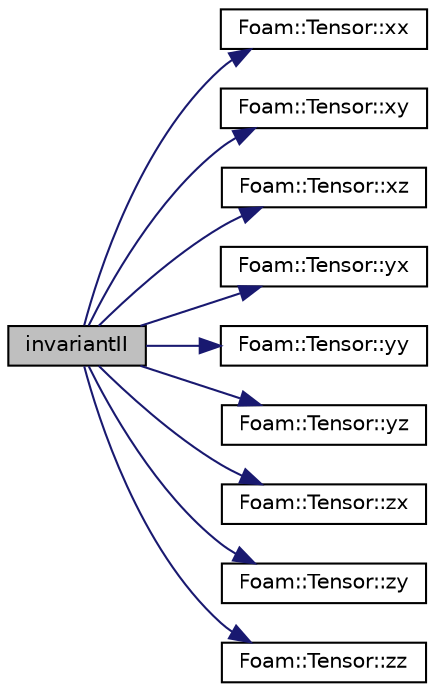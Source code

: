 digraph "invariantII"
{
  bgcolor="transparent";
  edge [fontname="Helvetica",fontsize="10",labelfontname="Helvetica",labelfontsize="10"];
  node [fontname="Helvetica",fontsize="10",shape=record];
  rankdir="LR";
  Node141489 [label="invariantII",height=0.2,width=0.4,color="black", fillcolor="grey75", style="filled", fontcolor="black"];
  Node141489 -> Node141490 [color="midnightblue",fontsize="10",style="solid",fontname="Helvetica"];
  Node141490 [label="Foam::Tensor::xx",height=0.2,width=0.4,color="black",URL="$a28789.html#a1b97c7c1ed81b4fb23da8dcb71a8cd2a"];
  Node141489 -> Node141491 [color="midnightblue",fontsize="10",style="solid",fontname="Helvetica"];
  Node141491 [label="Foam::Tensor::xy",height=0.2,width=0.4,color="black",URL="$a28789.html#aab470ae2a5eeac8c33a7b6abac6b39b3"];
  Node141489 -> Node141492 [color="midnightblue",fontsize="10",style="solid",fontname="Helvetica"];
  Node141492 [label="Foam::Tensor::xz",height=0.2,width=0.4,color="black",URL="$a28789.html#a6c0a9bc605f3cfdfb3307b3dcf136f60"];
  Node141489 -> Node141493 [color="midnightblue",fontsize="10",style="solid",fontname="Helvetica"];
  Node141493 [label="Foam::Tensor::yx",height=0.2,width=0.4,color="black",URL="$a28789.html#a217bb42e2157c7914d7ebb0ffb730b7d"];
  Node141489 -> Node141494 [color="midnightblue",fontsize="10",style="solid",fontname="Helvetica"];
  Node141494 [label="Foam::Tensor::yy",height=0.2,width=0.4,color="black",URL="$a28789.html#aba9d77023a5662b9c2d3639d5de555a0"];
  Node141489 -> Node141495 [color="midnightblue",fontsize="10",style="solid",fontname="Helvetica"];
  Node141495 [label="Foam::Tensor::yz",height=0.2,width=0.4,color="black",URL="$a28789.html#a4a98b51ba7019e1cfffae8d321a823df"];
  Node141489 -> Node141496 [color="midnightblue",fontsize="10",style="solid",fontname="Helvetica"];
  Node141496 [label="Foam::Tensor::zx",height=0.2,width=0.4,color="black",URL="$a28789.html#ab7a45ba3b507f0b3f9d5c0bde184b151"];
  Node141489 -> Node141497 [color="midnightblue",fontsize="10",style="solid",fontname="Helvetica"];
  Node141497 [label="Foam::Tensor::zy",height=0.2,width=0.4,color="black",URL="$a28789.html#ab7ecfba4f263d0455d4ea82f590a2612"];
  Node141489 -> Node141498 [color="midnightblue",fontsize="10",style="solid",fontname="Helvetica"];
  Node141498 [label="Foam::Tensor::zz",height=0.2,width=0.4,color="black",URL="$a28789.html#a831c4848d01bfcc8d717b7ef92f2cd4b"];
}

